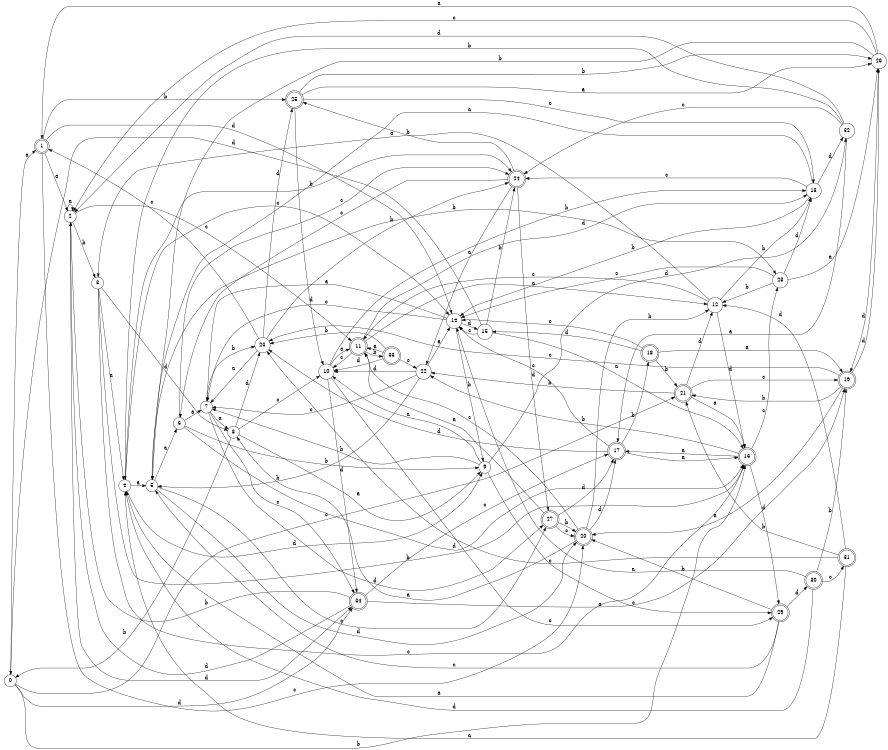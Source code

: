 digraph n28_4 {
__start0 [label="" shape="none"];

rankdir=LR;
size="8,5";

s0 [style="filled", color="black", fillcolor="white" shape="circle", label="0"];
s1 [style="rounded,filled", color="black", fillcolor="white" shape="doublecircle", label="1"];
s2 [style="filled", color="black", fillcolor="white" shape="circle", label="2"];
s3 [style="filled", color="black", fillcolor="white" shape="circle", label="3"];
s4 [style="filled", color="black", fillcolor="white" shape="circle", label="4"];
s5 [style="filled", color="black", fillcolor="white" shape="circle", label="5"];
s6 [style="filled", color="black", fillcolor="white" shape="circle", label="6"];
s7 [style="filled", color="black", fillcolor="white" shape="circle", label="7"];
s8 [style="filled", color="black", fillcolor="white" shape="circle", label="8"];
s9 [style="filled", color="black", fillcolor="white" shape="circle", label="9"];
s10 [style="filled", color="black", fillcolor="white" shape="circle", label="10"];
s11 [style="rounded,filled", color="black", fillcolor="white" shape="doublecircle", label="11"];
s12 [style="filled", color="black", fillcolor="white" shape="circle", label="12"];
s13 [style="filled", color="black", fillcolor="white" shape="circle", label="13"];
s14 [style="filled", color="black", fillcolor="white" shape="circle", label="14"];
s15 [style="filled", color="black", fillcolor="white" shape="circle", label="15"];
s16 [style="rounded,filled", color="black", fillcolor="white" shape="doublecircle", label="16"];
s17 [style="rounded,filled", color="black", fillcolor="white" shape="doublecircle", label="17"];
s18 [style="rounded,filled", color="black", fillcolor="white" shape="doublecircle", label="18"];
s19 [style="rounded,filled", color="black", fillcolor="white" shape="doublecircle", label="19"];
s20 [style="rounded,filled", color="black", fillcolor="white" shape="doublecircle", label="20"];
s21 [style="rounded,filled", color="black", fillcolor="white" shape="doublecircle", label="21"];
s22 [style="filled", color="black", fillcolor="white" shape="circle", label="22"];
s23 [style="filled", color="black", fillcolor="white" shape="circle", label="23"];
s24 [style="rounded,filled", color="black", fillcolor="white" shape="doublecircle", label="24"];
s25 [style="rounded,filled", color="black", fillcolor="white" shape="doublecircle", label="25"];
s26 [style="filled", color="black", fillcolor="white" shape="circle", label="26"];
s27 [style="rounded,filled", color="black", fillcolor="white" shape="doublecircle", label="27"];
s28 [style="filled", color="black", fillcolor="white" shape="circle", label="28"];
s29 [style="rounded,filled", color="black", fillcolor="white" shape="doublecircle", label="29"];
s30 [style="rounded,filled", color="black", fillcolor="white" shape="doublecircle", label="30"];
s31 [style="rounded,filled", color="black", fillcolor="white" shape="doublecircle", label="31"];
s32 [style="filled", color="black", fillcolor="white" shape="circle", label="32"];
s33 [style="rounded,filled", color="black", fillcolor="white" shape="doublecircle", label="33"];
s34 [style="rounded,filled", color="black", fillcolor="white" shape="doublecircle", label="34"];
s0 -> s1 [label="a"];
s0 -> s16 [label="b"];
s0 -> s21 [label="c"];
s0 -> s34 [label="d"];
s1 -> s2 [label="a"];
s1 -> s25 [label="b"];
s1 -> s20 [label="c"];
s1 -> s14 [label="d"];
s2 -> s2 [label="a"];
s2 -> s3 [label="b"];
s2 -> s11 [label="c"];
s2 -> s34 [label="d"];
s3 -> s4 [label="a"];
s3 -> s16 [label="b"];
s3 -> s16 [label="c"];
s3 -> s8 [label="d"];
s4 -> s5 [label="a"];
s4 -> s24 [label="b"];
s4 -> s14 [label="c"];
s4 -> s9 [label="d"];
s5 -> s6 [label="a"];
s5 -> s28 [label="b"];
s5 -> s27 [label="c"];
s5 -> s20 [label="d"];
s6 -> s7 [label="a"];
s6 -> s9 [label="b"];
s6 -> s24 [label="c"];
s6 -> s16 [label="d"];
s7 -> s8 [label="a"];
s7 -> s23 [label="b"];
s7 -> s34 [label="c"];
s7 -> s27 [label="d"];
s8 -> s9 [label="a"];
s8 -> s0 [label="b"];
s8 -> s10 [label="c"];
s8 -> s23 [label="d"];
s9 -> s10 [label="a"];
s9 -> s7 [label="b"];
s9 -> s29 [label="c"];
s9 -> s32 [label="d"];
s10 -> s11 [label="a"];
s10 -> s13 [label="b"];
s10 -> s29 [label="c"];
s10 -> s34 [label="d"];
s11 -> s12 [label="a"];
s11 -> s33 [label="b"];
s11 -> s10 [label="c"];
s11 -> s13 [label="d"];
s12 -> s3 [label="a"];
s12 -> s13 [label="b"];
s12 -> s11 [label="c"];
s12 -> s16 [label="d"];
s13 -> s5 [label="a"];
s13 -> s14 [label="b"];
s13 -> s24 [label="c"];
s13 -> s32 [label="d"];
s14 -> s7 [label="a"];
s14 -> s9 [label="b"];
s14 -> s7 [label="c"];
s14 -> s15 [label="d"];
s15 -> s16 [label="a"];
s15 -> s24 [label="b"];
s15 -> s14 [label="c"];
s15 -> s0 [label="d"];
s16 -> s17 [label="a"];
s16 -> s22 [label="b"];
s16 -> s28 [label="c"];
s16 -> s29 [label="d"];
s17 -> s16 [label="a"];
s17 -> s18 [label="b"];
s17 -> s14 [label="c"];
s17 -> s23 [label="d"];
s18 -> s19 [label="a"];
s18 -> s21 [label="b"];
s18 -> s14 [label="c"];
s18 -> s15 [label="d"];
s19 -> s20 [label="a"];
s19 -> s21 [label="b"];
s19 -> s23 [label="c"];
s19 -> s26 [label="d"];
s20 -> s8 [label="a"];
s20 -> s12 [label="b"];
s20 -> s11 [label="c"];
s20 -> s17 [label="d"];
s21 -> s16 [label="a"];
s21 -> s22 [label="b"];
s21 -> s19 [label="c"];
s21 -> s12 [label="d"];
s22 -> s14 [label="a"];
s22 -> s5 [label="b"];
s22 -> s7 [label="c"];
s22 -> s10 [label="d"];
s23 -> s7 [label="a"];
s23 -> s24 [label="b"];
s23 -> s1 [label="c"];
s23 -> s25 [label="d"];
s24 -> s22 [label="a"];
s24 -> s25 [label="b"];
s24 -> s6 [label="c"];
s24 -> s27 [label="d"];
s25 -> s26 [label="a"];
s25 -> s26 [label="b"];
s25 -> s13 [label="c"];
s25 -> s10 [label="d"];
s26 -> s1 [label="a"];
s26 -> s5 [label="b"];
s26 -> s2 [label="c"];
s26 -> s19 [label="d"];
s27 -> s11 [label="a"];
s27 -> s20 [label="b"];
s27 -> s20 [label="c"];
s27 -> s17 [label="d"];
s28 -> s26 [label="a"];
s28 -> s12 [label="b"];
s28 -> s14 [label="c"];
s28 -> s13 [label="d"];
s29 -> s4 [label="a"];
s29 -> s20 [label="b"];
s29 -> s5 [label="c"];
s29 -> s30 [label="d"];
s30 -> s14 [label="a"];
s30 -> s19 [label="b"];
s30 -> s31 [label="c"];
s30 -> s4 [label="d"];
s31 -> s4 [label="a"];
s31 -> s21 [label="b"];
s31 -> s23 [label="c"];
s31 -> s12 [label="d"];
s32 -> s17 [label="a"];
s32 -> s4 [label="b"];
s32 -> s24 [label="c"];
s32 -> s2 [label="d"];
s33 -> s11 [label="a"];
s33 -> s23 [label="b"];
s33 -> s22 [label="c"];
s33 -> s10 [label="d"];
s34 -> s19 [label="a"];
s34 -> s2 [label="b"];
s34 -> s17 [label="c"];
s34 -> s2 [label="d"];

}